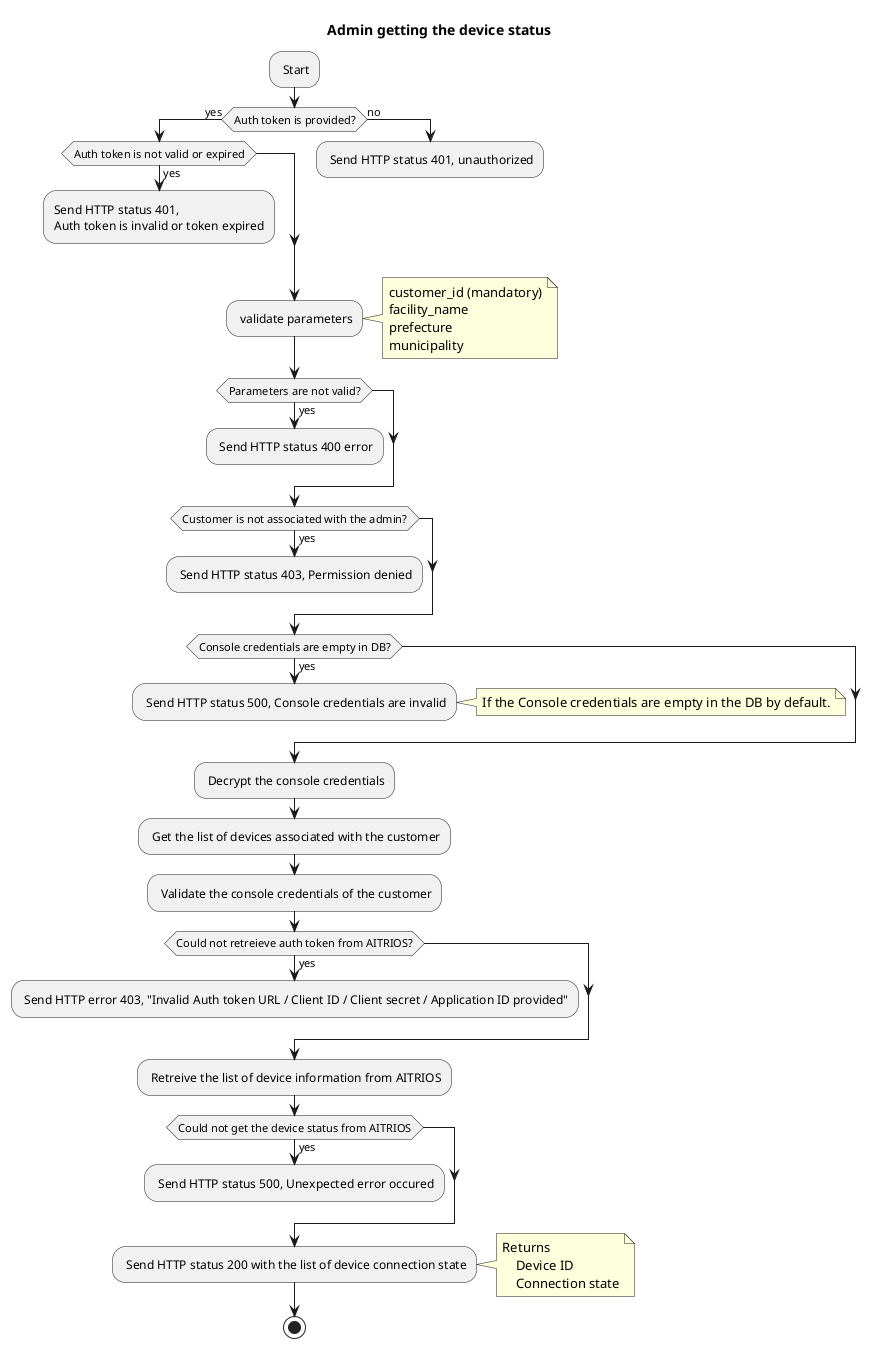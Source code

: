 @startuml Admin getting the device status
title Admin getting the device status

: Start;
if (Auth token is provided?) then (yes)
    if (Auth token is not valid or expired) then (yes)
        :Send HTTP status 401,
        Auth token is invalid or token expired;
        kill
    endif
else (no)
    : Send HTTP status 401, unauthorized;
    kill
endif
: validate parameters;
note right
    customer_id (mandatory)
    facility_name
    prefecture
    municipality
end note
if (Parameters are not valid?) then (yes)
    : Send HTTP status 400 error;
    kill
endif

if (Customer is not associated with the admin?) then (yes)
    : Send HTTP status 403, Permission denied;
    kill
endif

if (Console credentials are empty in DB?) then (yes)
    : Send HTTP status 500, Console credentials are invalid;
    note right
        If the Console credentials are empty in the DB by default.
    end note
    kill
endif
: Decrypt the console credentials;
: Get the list of devices associated with the customer;
: Validate the console credentials of the customer;
if (Could not retreieve auth token from AITRIOS?) then (yes)
    : Send HTTP error 403, "Invalid Auth token URL / Client ID / Client secret / Application ID provided";
    kill
endif
: Retreive the list of device information from AITRIOS;
if (Could not get the device status from AITRIOS) then (yes)
    : Send HTTP status 500, Unexpected error occured;
    kill
endif
: Send HTTP status 200 with the list of device connection state;
note right
    Returns
        Device ID
        Connection state
end note
stop
@enduml
